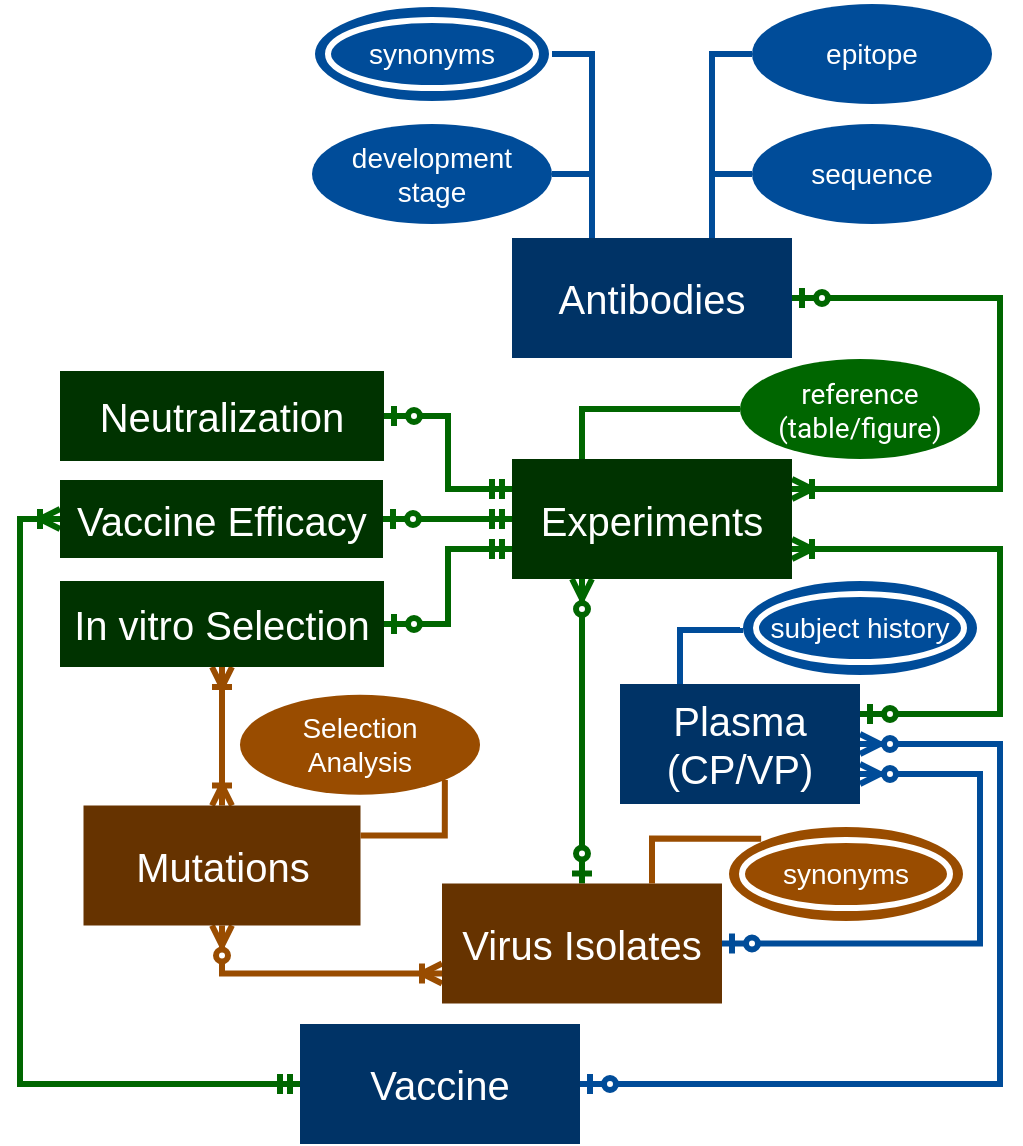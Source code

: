 <mxfile version="14.7.3" type="device"><diagram id="6a731a19-8d31-9384-78a2-239565b7b9f0" name="Page-1"><mxGraphModel dx="903" dy="2041" grid="1" gridSize="10" guides="1" tooltips="1" connect="1" arrows="1" fold="1" page="1" pageScale="1" pageWidth="827" pageHeight="583" background="none" math="0" shadow="0"><root><mxCell id="0"/><mxCell id="1" parent="0"/><mxCell id="fvaxQrKXBU15W44Pk6EW-1768" style="edgeStyle=orthogonalEdgeStyle;rounded=0;jumpStyle=none;orthogonalLoop=1;jettySize=auto;html=1;exitX=1;exitY=0.75;exitDx=0;exitDy=0;startArrow=ERzeroToMany;startFill=1;endArrow=ERzeroToOne;endFill=1;strokeWidth=3;fontSize=14;fontColor=#5F8BAC;entryX=1;entryY=0.5;entryDx=0;entryDy=0;strokeColor=#004C99;" parent="1" source="fvaxQrKXBU15W44Pk6EW-1640" target="fvaxQrKXBU15W44Pk6EW-1612" edge="1"><mxGeometry relative="1" as="geometry"><mxPoint x="403" y="-484" as="targetPoint"/><Array as="points"><mxPoint x="649" y="-774"/><mxPoint x="649" y="-689"/></Array></mxGeometry></mxCell><mxCell id="fvaxQrKXBU15W44Pk6EW-1787" style="edgeStyle=orthogonalEdgeStyle;rounded=0;jumpStyle=none;orthogonalLoop=1;jettySize=auto;html=1;exitX=0.5;exitY=1;exitDx=0;exitDy=0;entryX=0.5;entryY=0;entryDx=0;entryDy=0;startArrow=ERoneToMany;startFill=0;endArrow=ERoneToMany;endFill=0;strokeWidth=3;fontSize=14;fontColor=#5F8BAC;strokeColor=#994C00;" parent="1" source="fvaxQrKXBU15W44Pk6EW-1748" target="fvaxQrKXBU15W44Pk6EW-1770" edge="1"><mxGeometry relative="1" as="geometry"><Array as="points"/></mxGeometry></mxCell><mxCell id="fvaxQrKXBU15W44Pk6EW-1788" style="edgeStyle=orthogonalEdgeStyle;rounded=0;jumpStyle=none;orthogonalLoop=1;jettySize=auto;html=1;exitX=1;exitY=0.25;exitDx=0;exitDy=0;entryX=1;entryY=0.5;entryDx=0;entryDy=0;startArrow=ERoneToMany;startFill=0;endArrow=ERzeroToOne;endFill=1;strokeWidth=3;fontSize=14;fontColor=#5F8BAC;strokeColor=#006600;" parent="1" source="fvaxQrKXBU15W44Pk6EW-1778" target="fvaxQrKXBU15W44Pk6EW-1546" edge="1"><mxGeometry relative="1" as="geometry"><Array as="points"><mxPoint x="659" y="-916"/><mxPoint x="659" y="-1012"/></Array></mxGeometry></mxCell><mxCell id="fvaxQrKXBU15W44Pk6EW-1791" style="edgeStyle=orthogonalEdgeStyle;rounded=0;jumpStyle=none;orthogonalLoop=1;jettySize=auto;html=1;exitX=1;exitY=0.75;exitDx=0;exitDy=0;entryX=1;entryY=0.25;entryDx=0;entryDy=0;startArrow=ERoneToMany;startFill=0;endArrow=ERzeroToOne;endFill=1;strokeWidth=3;fontSize=14;fontColor=#5F8BAC;strokeColor=#006600;" parent="1" source="fvaxQrKXBU15W44Pk6EW-1778" target="fvaxQrKXBU15W44Pk6EW-1640" edge="1"><mxGeometry relative="1" as="geometry"><Array as="points"><mxPoint x="659" y="-886"/><mxPoint x="659" y="-804"/></Array></mxGeometry></mxCell><mxCell id="fvaxQrKXBU15W44Pk6EW-1798" style="edgeStyle=orthogonalEdgeStyle;rounded=0;jumpStyle=none;orthogonalLoop=1;jettySize=auto;html=1;exitX=0.25;exitY=1;exitDx=0;exitDy=0;startArrow=ERzeroToMany;startFill=1;endArrow=ERzeroToOne;endFill=1;strokeWidth=3;fontSize=14;fontColor=#009900;entryX=0.5;entryY=0;entryDx=0;entryDy=0;strokeColor=#006600;" parent="1" source="fvaxQrKXBU15W44Pk6EW-1778" target="fvaxQrKXBU15W44Pk6EW-1612" edge="1"><mxGeometry relative="1" as="geometry"><Array as="points"><mxPoint x="450" y="-789"/><mxPoint x="450" y="-789"/></Array><mxPoint x="439" y="-729" as="targetPoint"/></mxGeometry></mxCell><mxCell id="fvaxQrKXBU15W44Pk6EW-1785" style="edgeStyle=orthogonalEdgeStyle;rounded=0;jumpStyle=none;orthogonalLoop=1;jettySize=auto;html=1;exitX=0;exitY=0.5;exitDx=0;exitDy=0;entryX=0;entryY=0.5;entryDx=0;entryDy=0;startArrow=ERmandOne;startFill=0;endArrow=ERoneToMany;endFill=0;strokeWidth=3;fontSize=14;fontColor=#5F8BAC;strokeColor=#006600;" parent="1" source="fvaxQrKXBU15W44Pk6EW-1775" target="fvaxQrKXBU15W44Pk6EW-1660" edge="1"><mxGeometry relative="1" as="geometry"/></mxCell><mxCell id="fvaxQrKXBU15W44Pk6EW-1786" style="edgeStyle=orthogonalEdgeStyle;rounded=0;jumpStyle=none;orthogonalLoop=1;jettySize=auto;html=1;startArrow=ERzeroToOne;startFill=1;endArrow=ERzeroToMany;endFill=1;strokeWidth=3;fontSize=14;fontColor=#5F8BAC;entryX=1;entryY=0.5;entryDx=0;entryDy=0;exitX=1;exitY=0.5;exitDx=0;exitDy=0;strokeColor=#004C99;" parent="1" source="fvaxQrKXBU15W44Pk6EW-1775" target="fvaxQrKXBU15W44Pk6EW-1640" edge="1"><mxGeometry relative="1" as="geometry"><mxPoint x="154" y="-514" as="sourcePoint"/><mxPoint x="674" y="-744" as="targetPoint"/><Array as="points"><mxPoint x="659" y="-619"/><mxPoint x="659" y="-789"/></Array></mxGeometry></mxCell><mxCell id="fvaxQrKXBU15W44Pk6EW-1775" value="&lt;font color=&quot;#ffffff&quot;&gt;&lt;span style=&quot;font-size: 20px&quot;&gt;Vaccine&lt;/span&gt;&lt;/font&gt;" style="rounded=0;whiteSpace=wrap;html=1;strokeColor=none;fillColor=#003366;" parent="1" vertex="1"><mxGeometry x="309" y="-649" width="140" height="60" as="geometry"/></mxCell><mxCell id="fvaxQrKXBU15W44Pk6EW-1774" value="" style="edgeStyle=orthogonalEdgeStyle;rounded=0;jumpStyle=none;orthogonalLoop=1;jettySize=auto;html=1;startArrow=ERzeroToMany;startFill=1;endArrow=ERoneToMany;endFill=0;strokeWidth=3;fontSize=14;fontColor=#5F8BAC;exitX=0.5;exitY=1;exitDx=0;exitDy=0;entryX=0;entryY=0.75;entryDx=0;entryDy=0;strokeColor=#994C00;" parent="1" source="fvaxQrKXBU15W44Pk6EW-1770" target="fvaxQrKXBU15W44Pk6EW-1612" edge="1"><mxGeometry x="234" y="-804.75" as="geometry"><mxPoint x="369" y="-679" as="targetPoint"/></mxGeometry></mxCell><mxCell id="SNTiWOEjDVYCytgJh1V0-3" value="" style="group" parent="1" vertex="1" connectable="0"><mxGeometry x="380" y="-749" width="269" height="89.75" as="geometry"/></mxCell><mxCell id="fvaxQrKXBU15W44Pk6EW-1615" value="&lt;font color=&quot;#ffffff&quot; size=&quot;1&quot;&gt;&lt;span&gt;&lt;span style=&quot;font-size: 14px&quot;&gt;synonyms&lt;/span&gt;&lt;/span&gt;&lt;/font&gt;" style="ellipse;shape=doubleEllipse;margin=8;whiteSpace=wrap;html=1;align=center;strokeColor=#FFFFFF;strokeWidth=3;fontStyle=0;fillColor=#994C00;" parent="SNTiWOEjDVYCytgJh1V0-3" vertex="1"><mxGeometry x="142" width="120" height="50" as="geometry"/></mxCell><mxCell id="fvaxQrKXBU15W44Pk6EW-1612" value="&lt;font color=&quot;#ffffff&quot;&gt;&lt;span style=&quot;font-size: 20px&quot;&gt;Virus Isolates&lt;/span&gt;&lt;/font&gt;" style="rounded=0;whiteSpace=wrap;html=1;strokeColor=none;fillColor=#663300;" parent="SNTiWOEjDVYCytgJh1V0-3" vertex="1"><mxGeometry y="29.75" width="140" height="60" as="geometry"/></mxCell><mxCell id="SNTiWOEjDVYCytgJh1V0-2" style="edgeStyle=orthogonalEdgeStyle;rounded=0;orthogonalLoop=1;jettySize=auto;html=1;exitX=0;exitY=0;exitDx=0;exitDy=0;entryX=0.75;entryY=0;entryDx=0;entryDy=0;endArrow=none;endFill=0;fontColor=#000000;strokeWidth=3;strokeColor=#994C00;" parent="SNTiWOEjDVYCytgJh1V0-3" source="fvaxQrKXBU15W44Pk6EW-1615" target="fvaxQrKXBU15W44Pk6EW-1612" edge="1"><mxGeometry relative="1" as="geometry"/></mxCell><mxCell id="SNTiWOEjDVYCytgJh1V0-6" value="" style="group" parent="1" vertex="1" connectable="0"><mxGeometry x="200.75" y="-813.62" width="198.25" height="115.37" as="geometry"/></mxCell><mxCell id="fvaxQrKXBU15W44Pk6EW-1770" value="&lt;font color=&quot;#ffffff&quot;&gt;&lt;span style=&quot;font-size: 20px&quot;&gt;Mutations&lt;/span&gt;&lt;/font&gt;" style="rounded=0;whiteSpace=wrap;html=1;strokeColor=none;fillColor=#663300;" parent="SNTiWOEjDVYCytgJh1V0-6" vertex="1"><mxGeometry y="55.37" width="138.5" height="60" as="geometry"/></mxCell><mxCell id="fvaxQrKXBU15W44Pk6EW-1771" value="&lt;font color=&quot;#ffffff&quot; size=&quot;1&quot;&gt;&lt;span style=&quot;font-size: 14px&quot;&gt;Selection&lt;br&gt;Analysis&lt;br&gt;&lt;/span&gt;&lt;/font&gt;" style="ellipse;whiteSpace=wrap;html=1;strokeColor=none;fillColor=#994C00;" parent="SNTiWOEjDVYCytgJh1V0-6" vertex="1"><mxGeometry x="78.25" width="120" height="50" as="geometry"/></mxCell><mxCell id="fvaxQrKXBU15W44Pk6EW-1772" style="edgeStyle=orthogonalEdgeStyle;rounded=0;jumpStyle=none;orthogonalLoop=1;jettySize=auto;html=1;exitX=1;exitY=1;exitDx=0;exitDy=0;startArrow=none;endArrow=none;endFill=0;strokeWidth=3;fontSize=11;fontColor=#000000;entryX=1;entryY=0.25;entryDx=0;entryDy=0;strokeColor=#994C00;" parent="SNTiWOEjDVYCytgJh1V0-6" source="fvaxQrKXBU15W44Pk6EW-1771" target="fvaxQrKXBU15W44Pk6EW-1770" edge="1"><mxGeometry x="689.25" y="-472.38" as="geometry"><mxPoint x="79.25" y="55.37" as="targetPoint"/><Array as="points"><mxPoint x="181.25" y="70.62"/></Array></mxGeometry></mxCell><mxCell id="SNTiWOEjDVYCytgJh1V0-7" value="" style="group" parent="1" vertex="1" connectable="0"><mxGeometry x="315" y="-1159" width="340" height="177" as="geometry"/></mxCell><mxCell id="fvaxQrKXBU15W44Pk6EW-1546" value="&lt;font color=&quot;#ffffff&quot; style=&quot;font-size: 20px&quot;&gt;Antibodies&lt;/font&gt;" style="rounded=0;whiteSpace=wrap;html=1;strokeColor=none;fillColor=#003366;" parent="SNTiWOEjDVYCytgJh1V0-7" vertex="1"><mxGeometry x="100" y="117" width="140" height="60" as="geometry"/></mxCell><mxCell id="fvaxQrKXBU15W44Pk6EW-1556" value="&lt;font color=&quot;#ffffff&quot;&gt;&lt;span style=&quot;font-size: 14px&quot;&gt;development stage&lt;/span&gt;&lt;/font&gt;" style="ellipse;whiteSpace=wrap;html=1;strokeColor=none;fillColor=#004C99;" parent="SNTiWOEjDVYCytgJh1V0-7" vertex="1"><mxGeometry y="60" width="120" height="50" as="geometry"/></mxCell><mxCell id="fvaxQrKXBU15W44Pk6EW-1590" value="&lt;font color=&quot;#ffffff&quot;&gt;&lt;span style=&quot;font-size: 14px&quot;&gt;sequence&lt;/span&gt;&lt;/font&gt;" style="ellipse;whiteSpace=wrap;html=1;strokeColor=none;fillColor=#004C99;" parent="SNTiWOEjDVYCytgJh1V0-7" vertex="1"><mxGeometry x="220" y="60" width="120" height="50" as="geometry"/></mxCell><mxCell id="fvaxQrKXBU15W44Pk6EW-1603" value="&lt;font color=&quot;#ffffff&quot;&gt;&lt;span style=&quot;font-size: 14px&quot;&gt;synonyms&lt;/span&gt;&lt;/font&gt;" style="ellipse;shape=doubleEllipse;margin=8;whiteSpace=wrap;html=1;align=center;strokeColor=#FFFFFF;strokeWidth=3;fillColor=#004C99;" parent="SNTiWOEjDVYCytgJh1V0-7" vertex="1"><mxGeometry width="120" height="50" as="geometry"/></mxCell><mxCell id="fvaxQrKXBU15W44Pk6EW-1604" value="&lt;font style=&quot;font-size: 14px&quot; color=&quot;#ffffff&quot;&gt;epitope&lt;/font&gt;" style="ellipse;whiteSpace=wrap;html=1;strokeColor=none;fillColor=#004C99;" parent="SNTiWOEjDVYCytgJh1V0-7" vertex="1"><mxGeometry x="220" width="120" height="50" as="geometry"/></mxCell><mxCell id="fvaxQrKXBU15W44Pk6EW-1557" style="edgeStyle=orthogonalEdgeStyle;rounded=0;orthogonalLoop=1;jettySize=auto;html=1;entryX=1;entryY=0.5;entryDx=0;entryDy=0;endArrow=none;endFill=0;strokeWidth=3;strokeColor=#004C99;" parent="SNTiWOEjDVYCytgJh1V0-7" target="fvaxQrKXBU15W44Pk6EW-1556" edge="1"><mxGeometry x="895" y="-1967" as="geometry"><mxPoint x="140" y="117" as="sourcePoint"/><Array as="points"><mxPoint x="140" y="117"/><mxPoint x="140" y="75"/></Array></mxGeometry></mxCell><mxCell id="fvaxQrKXBU15W44Pk6EW-1592" style="edgeStyle=orthogonalEdgeStyle;rounded=0;orthogonalLoop=1;jettySize=auto;html=1;entryX=0;entryY=0.5;entryDx=0;entryDy=0;endArrow=none;endFill=0;strokeWidth=3;strokeColor=#004C99;" parent="SNTiWOEjDVYCytgJh1V0-7" target="fvaxQrKXBU15W44Pk6EW-1590" edge="1"><mxGeometry x="895" y="-1967" as="geometry"><mxPoint x="200" y="117" as="sourcePoint"/><Array as="points"><mxPoint x="200" y="117"/><mxPoint x="200" y="75"/></Array></mxGeometry></mxCell><mxCell id="fvaxQrKXBU15W44Pk6EW-1611" style="edgeStyle=orthogonalEdgeStyle;rounded=0;jumpStyle=none;orthogonalLoop=1;jettySize=auto;html=1;entryX=1;entryY=0.5;entryDx=0;entryDy=0;endArrow=none;endFill=0;strokeWidth=3;strokeColor=#004C99;" parent="SNTiWOEjDVYCytgJh1V0-7" target="fvaxQrKXBU15W44Pk6EW-1603" edge="1"><mxGeometry x="895" y="-1967" as="geometry"><mxPoint x="140" y="117" as="sourcePoint"/><Array as="points"><mxPoint x="140" y="117"/><mxPoint x="140" y="15"/></Array></mxGeometry></mxCell><mxCell id="fvaxQrKXBU15W44Pk6EW-1605" style="edgeStyle=orthogonalEdgeStyle;rounded=0;jumpStyle=none;orthogonalLoop=1;jettySize=auto;html=1;entryX=0;entryY=0.5;entryDx=0;entryDy=0;endArrow=none;endFill=0;strokeWidth=3;strokeColor=#004C99;" parent="SNTiWOEjDVYCytgJh1V0-7" target="fvaxQrKXBU15W44Pk6EW-1604" edge="1"><mxGeometry x="895" y="-1967" as="geometry"><mxPoint x="200" y="117" as="sourcePoint"/><Array as="points"><mxPoint x="200" y="117"/><mxPoint x="200" y="15"/></Array></mxGeometry></mxCell><mxCell id="SNTiWOEjDVYCytgJh1V0-12" value="" style="group" parent="1" vertex="1" connectable="0"><mxGeometry x="189" y="-981.5" width="460" height="154" as="geometry"/></mxCell><mxCell id="SNTiWOEjDVYCytgJh1V0-9" value="" style="group" parent="SNTiWOEjDVYCytgJh1V0-12" vertex="1" connectable="0"><mxGeometry y="6" width="162" height="148" as="geometry"/></mxCell><mxCell id="fvaxQrKXBU15W44Pk6EW-1660" value="&lt;span style=&quot;font-size: 20px;&quot;&gt;Vaccine Efficacy&lt;/span&gt;&lt;font&gt;&lt;span style=&quot;font-size: 20px&quot;&gt;&lt;br&gt;&lt;/span&gt;&lt;/font&gt;" style="rounded=0;whiteSpace=wrap;html=1;strokeWidth=3;fontColor=#FFFFFF;strokeColor=none;fillColor=#003300;" parent="SNTiWOEjDVYCytgJh1V0-9" vertex="1"><mxGeometry y="54.5" width="161.5" height="39" as="geometry"/></mxCell><mxCell id="fvaxQrKXBU15W44Pk6EW-1748" value="&lt;span style=&quot;font-size: 20px;&quot;&gt;In vitro Selection&lt;/span&gt;" style="rounded=0;whiteSpace=wrap;html=1;strokeWidth=3;fontStyle=0;fontColor=#FFFFFF;strokeColor=none;fillColor=#003300;" parent="SNTiWOEjDVYCytgJh1V0-9" vertex="1"><mxGeometry y="105" width="162" height="43" as="geometry"/></mxCell><mxCell id="fvaxQrKXBU15W44Pk6EW-1721" value="&lt;span style=&quot;font-size: 20px;&quot;&gt;Neutralization&lt;/span&gt;&lt;span style=&quot;font-size: 20px&quot;&gt;&lt;font&gt;&lt;br&gt;&lt;/font&gt;&lt;/span&gt;" style="rounded=0;whiteSpace=wrap;html=1;strokeWidth=3;fontStyle=0;fontColor=#FFFFFF;strokeColor=none;fillColor=#003300;" parent="SNTiWOEjDVYCytgJh1V0-9" vertex="1"><mxGeometry width="162" height="45" as="geometry"/></mxCell><mxCell id="fvaxQrKXBU15W44Pk6EW-1723" value="&lt;div&gt;&lt;font face=&quot;roboto, arial, sans-serif&quot;&gt;&lt;span style=&quot;font-size: 14px;&quot;&gt;reference&lt;/span&gt;&lt;/font&gt;&lt;/div&gt;&lt;div&gt;&lt;font face=&quot;roboto, arial, sans-serif&quot;&gt;&lt;span style=&quot;font-size: 14px;&quot;&gt;(table/figure)&lt;/span&gt;&lt;/font&gt;&lt;/div&gt;" style="ellipse;whiteSpace=wrap;html=1;strokeWidth=3;align=center;fontStyle=0;strokeColor=none;fontColor=#FFFFFF;labelBackgroundColor=none;fillColor=#006600;" parent="SNTiWOEjDVYCytgJh1V0-12" vertex="1"><mxGeometry x="340" width="120" height="50" as="geometry"/></mxCell><mxCell id="fvaxQrKXBU15W44Pk6EW-1778" value="&lt;span style=&quot;font-size: 20px&quot;&gt;Experiments&lt;/span&gt;" style="rounded=0;whiteSpace=wrap;html=1;strokeWidth=3;fontStyle=0;strokeColor=none;fontColor=#FFFFFF;fillColor=#003300;" parent="SNTiWOEjDVYCytgJh1V0-12" vertex="1"><mxGeometry x="226" y="50" width="140" height="60" as="geometry"/></mxCell><mxCell id="fvaxQrKXBU15W44Pk6EW-1780" style="edgeStyle=orthogonalEdgeStyle;rounded=0;jumpStyle=none;orthogonalLoop=1;jettySize=auto;html=1;exitX=0;exitY=0.5;exitDx=0;exitDy=0;entryX=1;entryY=0.5;entryDx=0;entryDy=0;startArrow=ERmandOne;startFill=0;endArrow=ERzeroToOne;endFill=1;strokeWidth=3;fontSize=14;fontColor=#009900;strokeColor=#006600;" parent="SNTiWOEjDVYCytgJh1V0-12" source="fvaxQrKXBU15W44Pk6EW-1778" target="fvaxQrKXBU15W44Pk6EW-1660" edge="1"><mxGeometry x="189" y="-981.5" as="geometry"/></mxCell><mxCell id="fvaxQrKXBU15W44Pk6EW-1807" style="edgeStyle=orthogonalEdgeStyle;rounded=0;jumpStyle=none;orthogonalLoop=1;jettySize=auto;html=1;exitX=0.25;exitY=0;exitDx=0;exitDy=0;entryX=0;entryY=0.5;entryDx=0;entryDy=0;startArrow=none;startFill=0;endArrow=none;endFill=0;strokeWidth=3;fontSize=14;fontColor=#009900;strokeColor=#006600;" parent="SNTiWOEjDVYCytgJh1V0-12" source="fvaxQrKXBU15W44Pk6EW-1778" target="fvaxQrKXBU15W44Pk6EW-1723" edge="1"><mxGeometry x="415" y="-981.5" as="geometry"/></mxCell><mxCell id="fvaxQrKXBU15W44Pk6EW-1781" style="edgeStyle=orthogonalEdgeStyle;rounded=0;jumpStyle=none;orthogonalLoop=1;jettySize=auto;html=1;exitX=0;exitY=0.25;exitDx=0;exitDy=0;entryX=1;entryY=0.5;entryDx=0;entryDy=0;startArrow=ERmandOne;startFill=0;endArrow=ERzeroToOne;endFill=1;strokeWidth=3;fontSize=14;fontColor=#009900;strokeColor=#006600;" parent="SNTiWOEjDVYCytgJh1V0-12" source="fvaxQrKXBU15W44Pk6EW-1778" target="fvaxQrKXBU15W44Pk6EW-1721" edge="1"><mxGeometry x="189" y="-981.5" as="geometry"/></mxCell><mxCell id="fvaxQrKXBU15W44Pk6EW-1779" style="edgeStyle=orthogonalEdgeStyle;rounded=0;jumpStyle=none;orthogonalLoop=1;jettySize=auto;html=1;exitX=0;exitY=0.75;exitDx=0;exitDy=0;entryX=1;entryY=0.5;entryDx=0;entryDy=0;startArrow=ERmandOne;startFill=0;endArrow=ERzeroToOne;endFill=1;strokeWidth=3;fontSize=14;fontColor=#5F8BAC;strokeColor=#006600;" parent="SNTiWOEjDVYCytgJh1V0-12" source="fvaxQrKXBU15W44Pk6EW-1778" target="fvaxQrKXBU15W44Pk6EW-1748" edge="1"><mxGeometry x="189" y="-981.5" as="geometry"/></mxCell><mxCell id="SNTiWOEjDVYCytgJh1V0-14" value="" style="group" parent="1" vertex="1" connectable="0"><mxGeometry x="469" y="-872" width="180" height="113" as="geometry"/></mxCell><mxCell id="SNTiWOEjDVYCytgJh1V0-5" value="" style="group" parent="SNTiWOEjDVYCytgJh1V0-14" vertex="1" connectable="0"><mxGeometry x="21" width="159" height="113" as="geometry"/></mxCell><mxCell id="fvaxQrKXBU15W44Pk6EW-1654" value="&lt;font color=&quot;#ffffff&quot;&gt;&lt;span style=&quot;font-size: 14px&quot;&gt;subject history&lt;/span&gt;&lt;/font&gt;" style="ellipse;shape=doubleEllipse;margin=8;whiteSpace=wrap;html=1;align=center;strokeColor=#FFFFFF;strokeWidth=3;fontStyle=0;fillColor=#004C99;" parent="SNTiWOEjDVYCytgJh1V0-5" vertex="1"><mxGeometry x="39" width="120" height="50" as="geometry"/></mxCell><mxCell id="fvaxQrKXBU15W44Pk6EW-1640" value="&lt;font color=&quot;#ffffff&quot;&gt;&lt;span style=&quot;font-size: 20px&quot;&gt;Plasma&lt;br&gt;(CP/VP)&lt;br&gt;&lt;/span&gt;&lt;/font&gt;" style="rounded=0;whiteSpace=wrap;html=1;strokeColor=none;fillColor=#003366;" parent="SNTiWOEjDVYCytgJh1V0-14" vertex="1"><mxGeometry y="53" width="120" height="60" as="geometry"/></mxCell><mxCell id="fvaxQrKXBU15W44Pk6EW-1655" style="edgeStyle=orthogonalEdgeStyle;rounded=0;jumpStyle=none;orthogonalLoop=1;jettySize=auto;html=1;entryX=0;entryY=0.5;entryDx=0;entryDy=0;startArrow=none;startFill=0;endArrow=none;endFill=0;strokeWidth=3;exitX=0.25;exitY=0;exitDx=0;exitDy=0;strokeColor=#004C99;" parent="SNTiWOEjDVYCytgJh1V0-14" source="fvaxQrKXBU15W44Pk6EW-1640" target="fvaxQrKXBU15W44Pk6EW-1654" edge="1"><mxGeometry x="1455.5" y="-1221" as="geometry"><mxPoint x="40" y="43" as="sourcePoint"/><Array as="points"><mxPoint x="30" y="26"/><mxPoint x="60" y="26"/></Array></mxGeometry></mxCell></root></mxGraphModel></diagram></mxfile>
